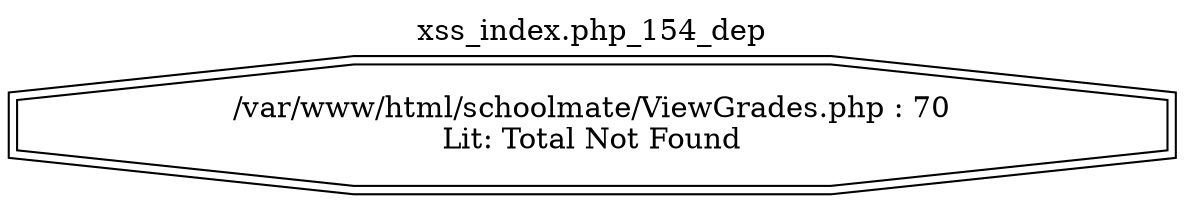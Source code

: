 digraph cfg {
  label="xss_index.php_154_dep";
  labelloc=t;
  n1 [shape=doubleoctagon, label="/var/www/html/schoolmate/ViewGrades.php : 70\nLit: Total Not Found\n"];
}
